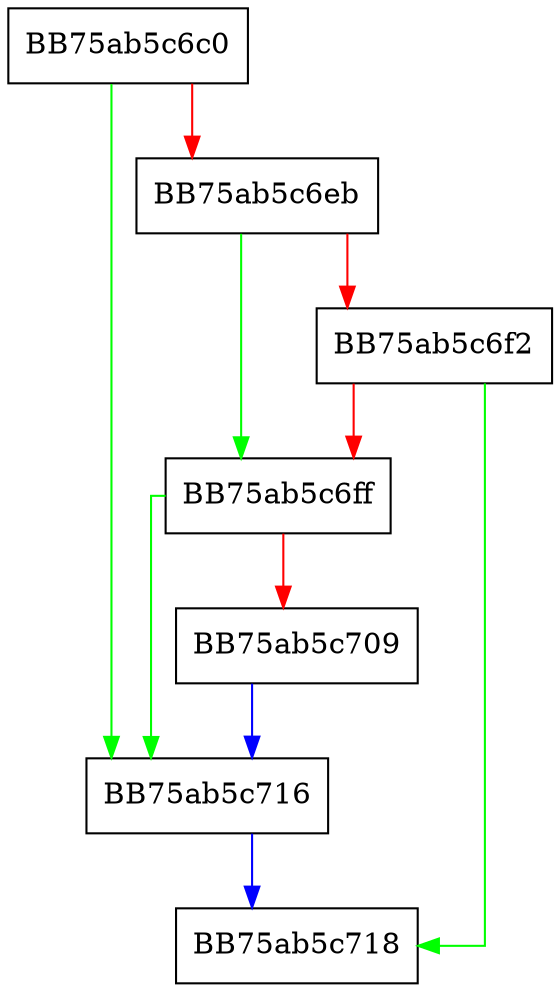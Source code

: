 digraph winFetch {
  node [shape="box"];
  graph [splines=ortho];
  BB75ab5c6c0 -> BB75ab5c716 [color="green"];
  BB75ab5c6c0 -> BB75ab5c6eb [color="red"];
  BB75ab5c6eb -> BB75ab5c6ff [color="green"];
  BB75ab5c6eb -> BB75ab5c6f2 [color="red"];
  BB75ab5c6f2 -> BB75ab5c718 [color="green"];
  BB75ab5c6f2 -> BB75ab5c6ff [color="red"];
  BB75ab5c6ff -> BB75ab5c716 [color="green"];
  BB75ab5c6ff -> BB75ab5c709 [color="red"];
  BB75ab5c709 -> BB75ab5c716 [color="blue"];
  BB75ab5c716 -> BB75ab5c718 [color="blue"];
}